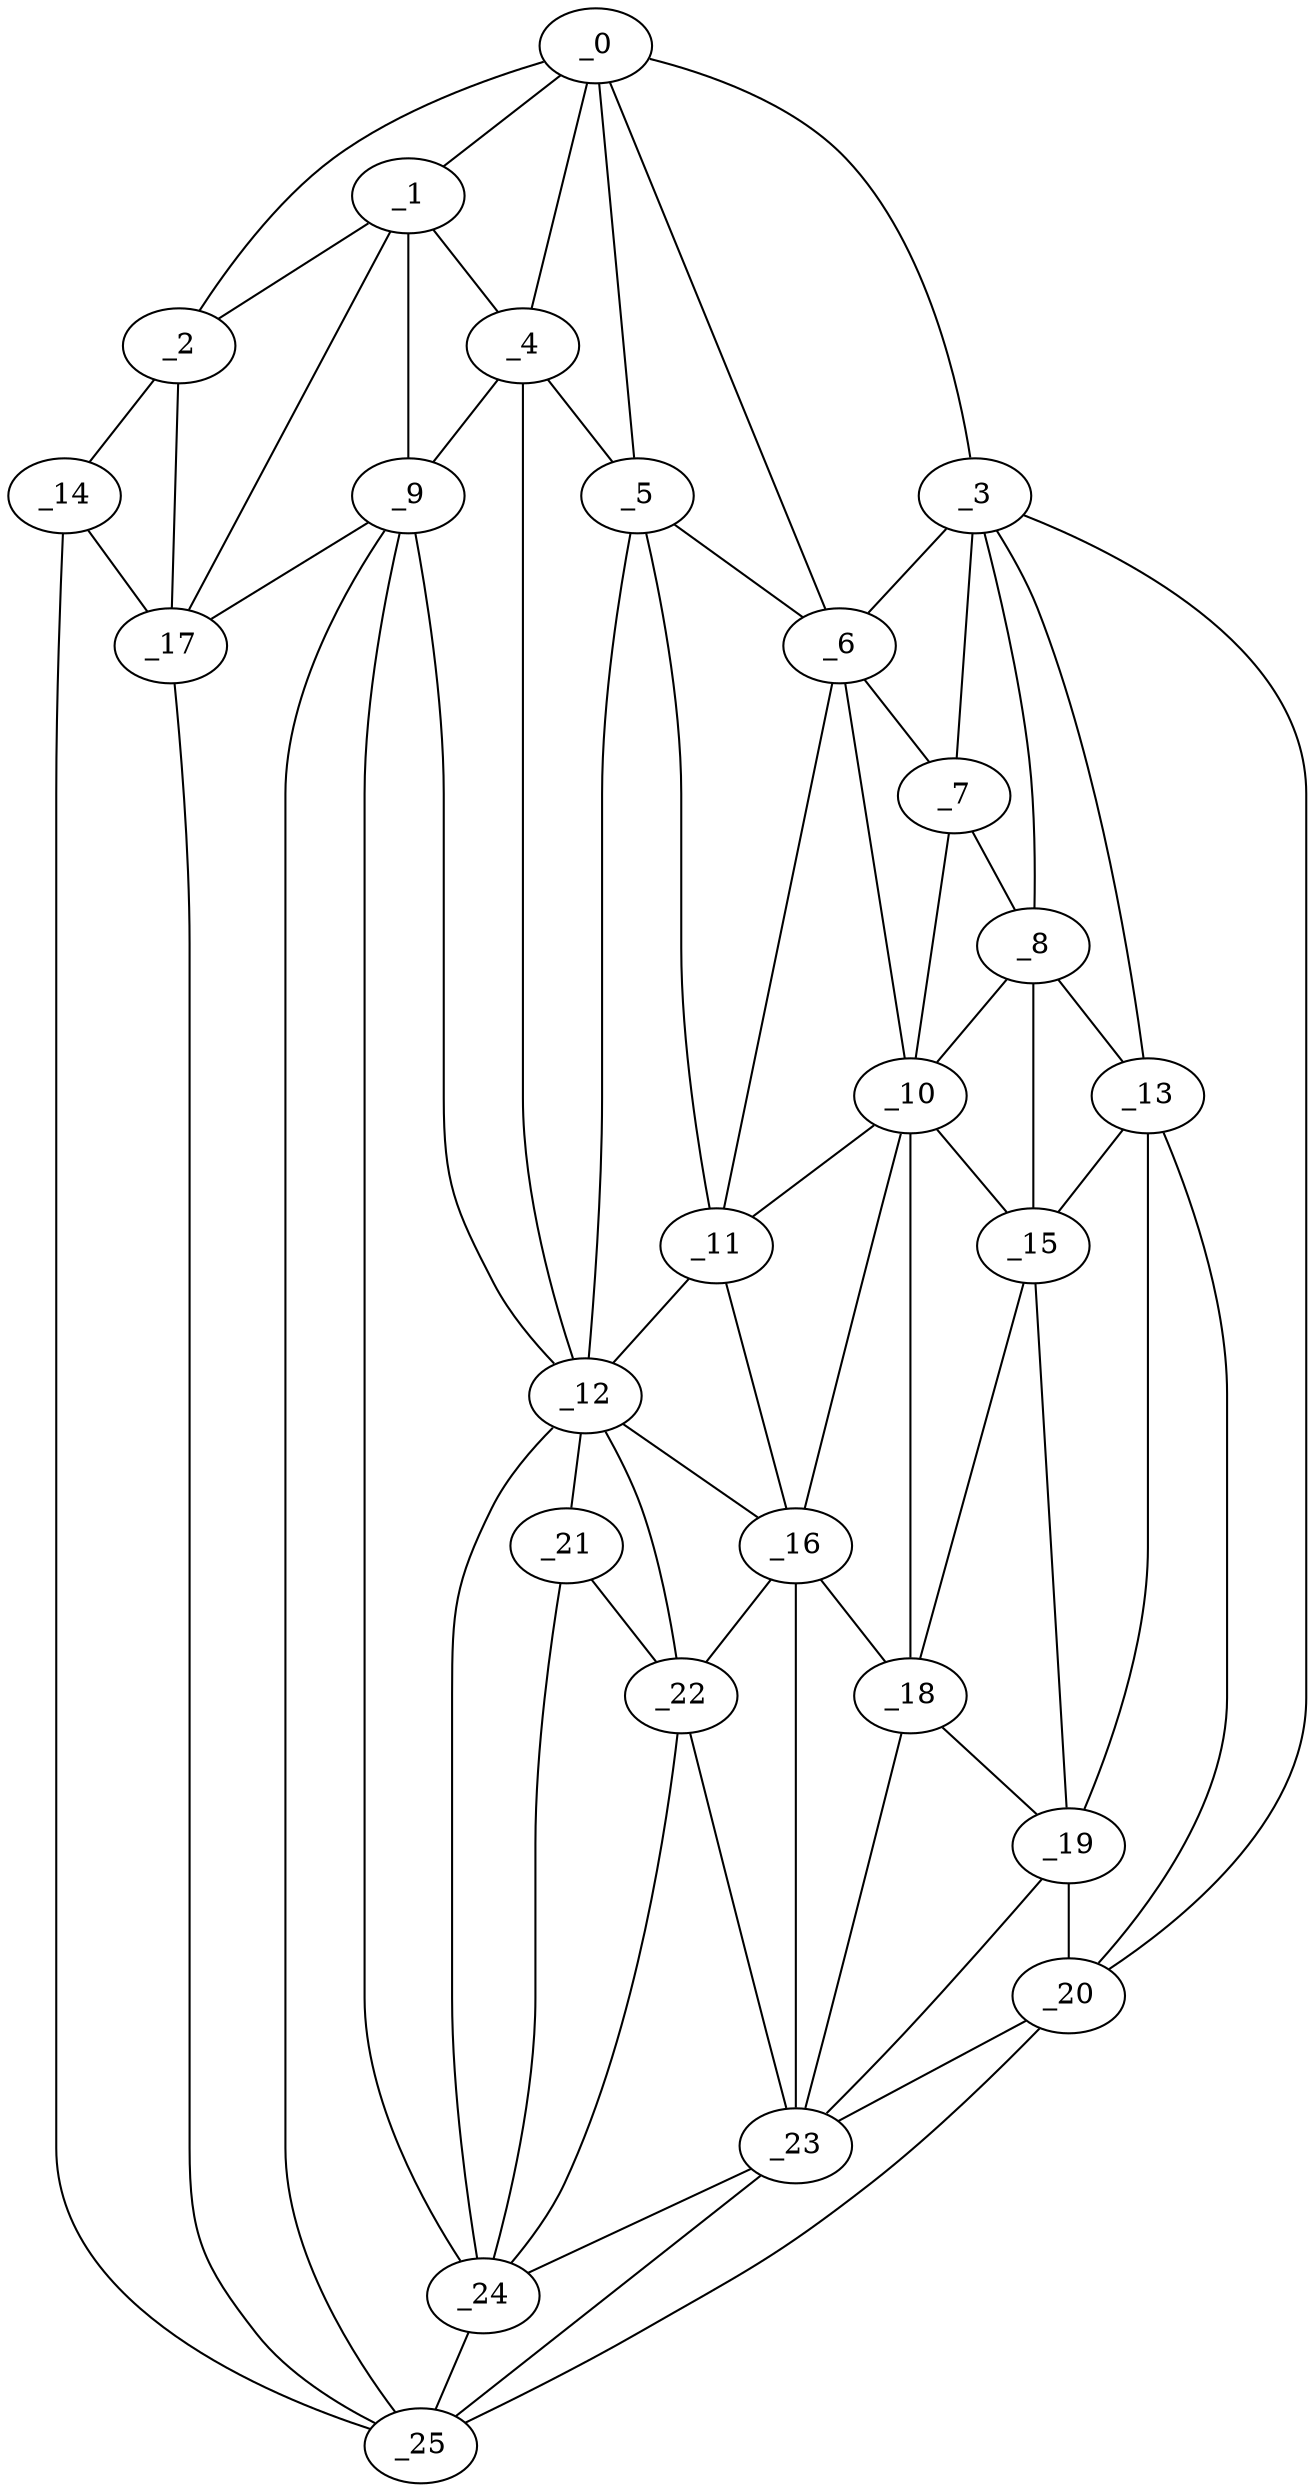 graph "obj92__180.gxl" {
	_0	 [x=40,
		y=40];
	_1	 [x=46,
		y=33];
	_0 -- _1	 [valence=1];
	_2	 [x=51,
		y=7];
	_0 -- _2	 [valence=1];
	_3	 [x=61,
		y=111];
	_0 -- _3	 [valence=1];
	_4	 [x=63,
		y=64];
	_0 -- _4	 [valence=1];
	_5	 [x=63,
		y=73];
	_0 -- _5	 [valence=2];
	_6	 [x=63,
		y=82];
	_0 -- _6	 [valence=2];
	_1 -- _2	 [valence=1];
	_1 -- _4	 [valence=2];
	_9	 [x=73,
		y=60];
	_1 -- _9	 [valence=1];
	_17	 [x=83,
		y=32];
	_1 -- _17	 [valence=2];
	_14	 [x=80,
		y=7];
	_2 -- _14	 [valence=1];
	_2 -- _17	 [valence=1];
	_3 -- _6	 [valence=2];
	_7	 [x=66,
		y=95];
	_3 -- _7	 [valence=1];
	_8	 [x=72,
		y=98];
	_3 -- _8	 [valence=1];
	_13	 [x=79,
		y=108];
	_3 -- _13	 [valence=2];
	_20	 [x=87,
		y=118];
	_3 -- _20	 [valence=1];
	_4 -- _5	 [valence=2];
	_4 -- _9	 [valence=1];
	_12	 [x=78,
		y=67];
	_4 -- _12	 [valence=1];
	_5 -- _6	 [valence=1];
	_11	 [x=76,
		y=79];
	_5 -- _11	 [valence=2];
	_5 -- _12	 [valence=2];
	_6 -- _7	 [valence=2];
	_10	 [x=75,
		y=88];
	_6 -- _10	 [valence=1];
	_6 -- _11	 [valence=2];
	_7 -- _8	 [valence=2];
	_7 -- _10	 [valence=1];
	_8 -- _10	 [valence=2];
	_8 -- _13	 [valence=2];
	_15	 [x=81,
		y=98];
	_8 -- _15	 [valence=2];
	_9 -- _12	 [valence=2];
	_9 -- _17	 [valence=1];
	_24	 [x=89,
		y=56];
	_9 -- _24	 [valence=1];
	_25	 [x=90,
		y=39];
	_9 -- _25	 [valence=2];
	_10 -- _11	 [valence=2];
	_10 -- _15	 [valence=1];
	_16	 [x=82,
		y=79];
	_10 -- _16	 [valence=2];
	_18	 [x=87,
		y=94];
	_10 -- _18	 [valence=2];
	_11 -- _12	 [valence=1];
	_11 -- _16	 [valence=2];
	_12 -- _16	 [valence=2];
	_21	 [x=88,
		y=68];
	_12 -- _21	 [valence=2];
	_22	 [x=88,
		y=75];
	_12 -- _22	 [valence=2];
	_12 -- _24	 [valence=2];
	_13 -- _15	 [valence=1];
	_19	 [x=87,
		y=103];
	_13 -- _19	 [valence=2];
	_13 -- _20	 [valence=2];
	_14 -- _17	 [valence=2];
	_14 -- _25	 [valence=1];
	_15 -- _18	 [valence=1];
	_15 -- _19	 [valence=2];
	_16 -- _18	 [valence=1];
	_16 -- _22	 [valence=1];
	_23	 [x=88,
		y=80];
	_16 -- _23	 [valence=2];
	_17 -- _25	 [valence=1];
	_18 -- _19	 [valence=2];
	_18 -- _23	 [valence=1];
	_19 -- _20	 [valence=1];
	_19 -- _23	 [valence=2];
	_20 -- _23	 [valence=2];
	_20 -- _25	 [valence=1];
	_21 -- _22	 [valence=1];
	_21 -- _24	 [valence=2];
	_22 -- _23	 [valence=1];
	_22 -- _24	 [valence=2];
	_23 -- _24	 [valence=2];
	_23 -- _25	 [valence=1];
	_24 -- _25	 [valence=1];
}
